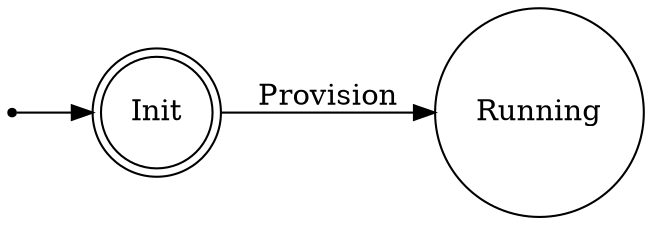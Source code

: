 digraph node_state {
    rankdir=LR;
    size="8,5"

    node [shape = doublecircle]; Init;
    node [shape = point ]; qi

    node [shape = circle] Running;
    qi -> Init;
    Init  -> Running [ label = "Provision" ];
}